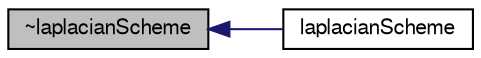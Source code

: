 digraph "~laplacianScheme"
{
  bgcolor="transparent";
  edge [fontname="FreeSans",fontsize="10",labelfontname="FreeSans",labelfontsize="10"];
  node [fontname="FreeSans",fontsize="10",shape=record];
  rankdir="LR";
  Node111 [label="~laplacianScheme",height=0.2,width=0.4,color="black", fillcolor="grey75", style="filled", fontcolor="black"];
  Node111 -> Node112 [dir="back",color="midnightblue",fontsize="10",style="solid",fontname="FreeSans"];
  Node112 [label="laplacianScheme",height=0.2,width=0.4,color="black",URL="$a22582.html#a5b81d7678388bf127e9982246c79f940",tooltip="Construct from mesh, interpolation and snGradScheme schemes. "];
}
